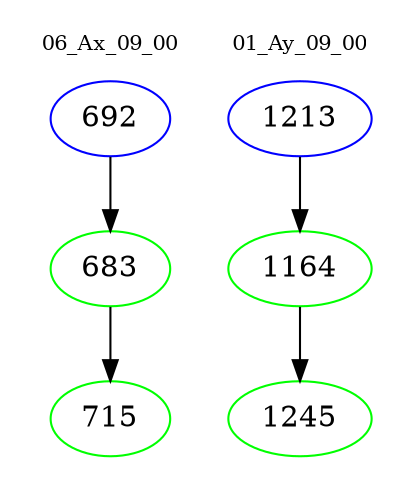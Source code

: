 digraph{
subgraph cluster_0 {
color = white
label = "06_Ax_09_00";
fontsize=10;
T0_692 [label="692", color="blue"]
T0_692 -> T0_683 [color="black"]
T0_683 [label="683", color="green"]
T0_683 -> T0_715 [color="black"]
T0_715 [label="715", color="green"]
}
subgraph cluster_1 {
color = white
label = "01_Ay_09_00";
fontsize=10;
T1_1213 [label="1213", color="blue"]
T1_1213 -> T1_1164 [color="black"]
T1_1164 [label="1164", color="green"]
T1_1164 -> T1_1245 [color="black"]
T1_1245 [label="1245", color="green"]
}
}
